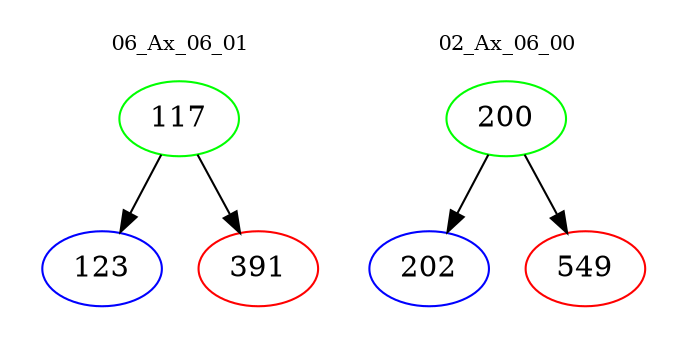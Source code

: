 digraph{
subgraph cluster_0 {
color = white
label = "06_Ax_06_01";
fontsize=10;
T0_117 [label="117", color="green"]
T0_117 -> T0_123 [color="black"]
T0_123 [label="123", color="blue"]
T0_117 -> T0_391 [color="black"]
T0_391 [label="391", color="red"]
}
subgraph cluster_1 {
color = white
label = "02_Ax_06_00";
fontsize=10;
T1_200 [label="200", color="green"]
T1_200 -> T1_202 [color="black"]
T1_202 [label="202", color="blue"]
T1_200 -> T1_549 [color="black"]
T1_549 [label="549", color="red"]
}
}
